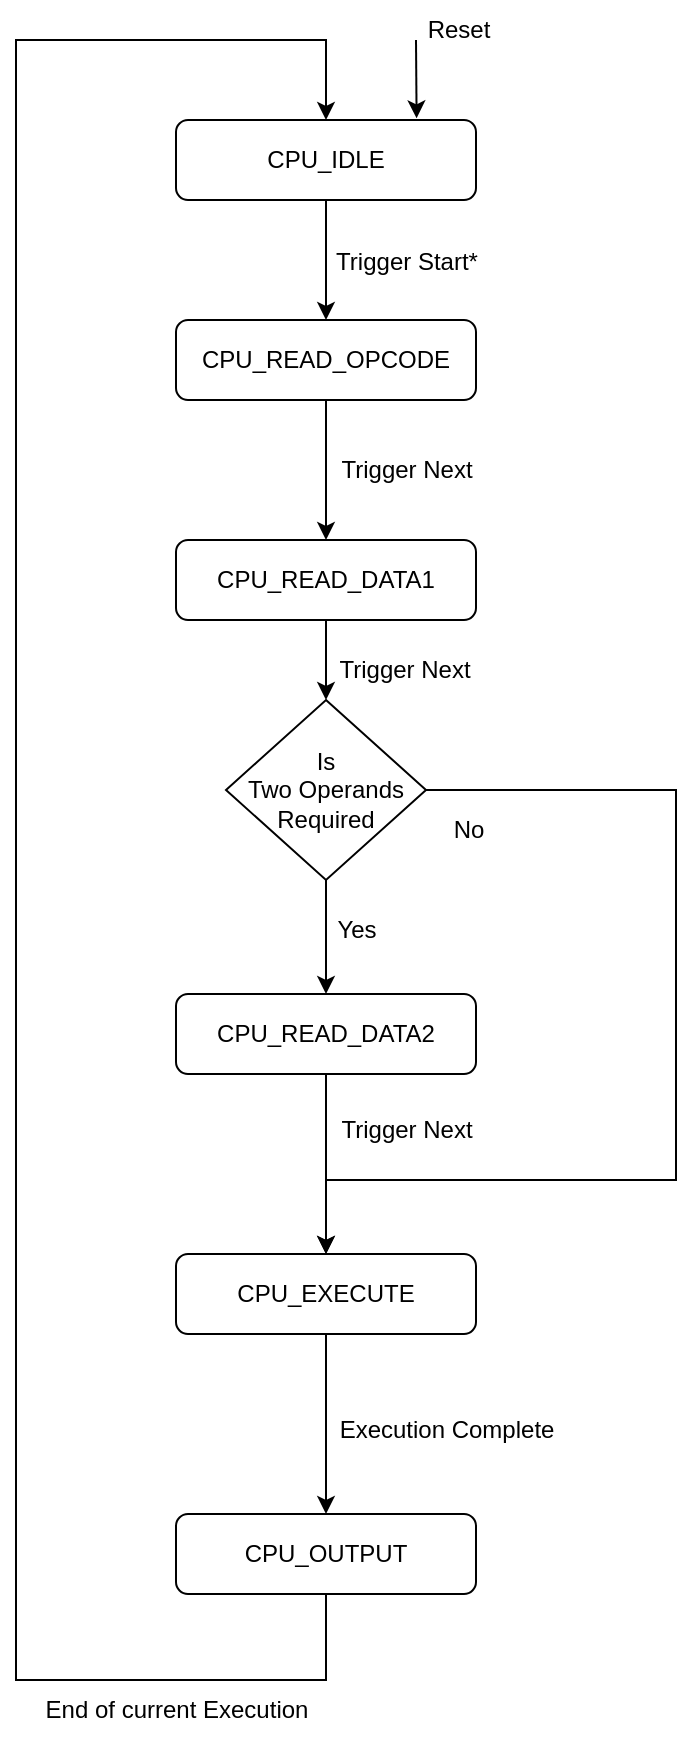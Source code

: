 <mxfile version="20.8.5" type="github" pages="2">
  <diagram id="C5RBs43oDa-KdzZeNtuy" name="Page-1">
    <mxGraphModel dx="538" dy="444" grid="1" gridSize="10" guides="1" tooltips="1" connect="1" arrows="1" fold="1" page="1" pageScale="1" pageWidth="827" pageHeight="1169" math="0" shadow="0">
      <root>
        <mxCell id="WIyWlLk6GJQsqaUBKTNV-0" />
        <mxCell id="WIyWlLk6GJQsqaUBKTNV-1" parent="WIyWlLk6GJQsqaUBKTNV-0" />
        <mxCell id="YdvMjXxeVkzUbPn5aH6Y-5" style="edgeStyle=orthogonalEdgeStyle;rounded=0;orthogonalLoop=1;jettySize=auto;html=1;exitX=0.5;exitY=1;exitDx=0;exitDy=0;entryX=0.5;entryY=0;entryDx=0;entryDy=0;" parent="WIyWlLk6GJQsqaUBKTNV-1" source="WIyWlLk6GJQsqaUBKTNV-3" target="WIyWlLk6GJQsqaUBKTNV-7" edge="1">
          <mxGeometry relative="1" as="geometry" />
        </mxCell>
        <mxCell id="WIyWlLk6GJQsqaUBKTNV-3" value="CPU_IDLE" style="rounded=1;whiteSpace=wrap;html=1;fontSize=12;glass=0;strokeWidth=1;shadow=0;" parent="WIyWlLk6GJQsqaUBKTNV-1" vertex="1">
          <mxGeometry x="160" y="80" width="150" height="40" as="geometry" />
        </mxCell>
        <mxCell id="YdvMjXxeVkzUbPn5aH6Y-7" style="edgeStyle=orthogonalEdgeStyle;rounded=0;orthogonalLoop=1;jettySize=auto;html=1;exitX=0.5;exitY=1;exitDx=0;exitDy=0;entryX=0.5;entryY=0;entryDx=0;entryDy=0;" parent="WIyWlLk6GJQsqaUBKTNV-1" source="WIyWlLk6GJQsqaUBKTNV-7" target="YdvMjXxeVkzUbPn5aH6Y-0" edge="1">
          <mxGeometry relative="1" as="geometry" />
        </mxCell>
        <mxCell id="WIyWlLk6GJQsqaUBKTNV-7" value="CPU_READ_OPCODE" style="rounded=1;whiteSpace=wrap;html=1;fontSize=12;glass=0;strokeWidth=1;shadow=0;" parent="WIyWlLk6GJQsqaUBKTNV-1" vertex="1">
          <mxGeometry x="160" y="180" width="150" height="40" as="geometry" />
        </mxCell>
        <mxCell id="YdvMjXxeVkzUbPn5aH6Y-11" style="edgeStyle=orthogonalEdgeStyle;rounded=0;orthogonalLoop=1;jettySize=auto;html=1;exitX=0.5;exitY=1;exitDx=0;exitDy=0;" parent="WIyWlLk6GJQsqaUBKTNV-1" source="YdvMjXxeVkzUbPn5aH6Y-0" target="YdvMjXxeVkzUbPn5aH6Y-10" edge="1">
          <mxGeometry relative="1" as="geometry" />
        </mxCell>
        <mxCell id="YdvMjXxeVkzUbPn5aH6Y-0" value="CPU_READ_DATA1" style="rounded=1;whiteSpace=wrap;html=1;fontSize=12;glass=0;strokeWidth=1;shadow=0;" parent="WIyWlLk6GJQsqaUBKTNV-1" vertex="1">
          <mxGeometry x="160" y="290" width="150" height="40" as="geometry" />
        </mxCell>
        <mxCell id="YdvMjXxeVkzUbPn5aH6Y-19" style="edgeStyle=orthogonalEdgeStyle;rounded=0;orthogonalLoop=1;jettySize=auto;html=1;exitX=0.5;exitY=1;exitDx=0;exitDy=0;entryX=0.5;entryY=0;entryDx=0;entryDy=0;" parent="WIyWlLk6GJQsqaUBKTNV-1" source="YdvMjXxeVkzUbPn5aH6Y-1" target="YdvMjXxeVkzUbPn5aH6Y-2" edge="1">
          <mxGeometry relative="1" as="geometry" />
        </mxCell>
        <mxCell id="YdvMjXxeVkzUbPn5aH6Y-1" value="CPU_READ_DATA2" style="rounded=1;whiteSpace=wrap;html=1;fontSize=12;glass=0;strokeWidth=1;shadow=0;" parent="WIyWlLk6GJQsqaUBKTNV-1" vertex="1">
          <mxGeometry x="160" y="517" width="150" height="40" as="geometry" />
        </mxCell>
        <mxCell id="YdvMjXxeVkzUbPn5aH6Y-22" style="edgeStyle=orthogonalEdgeStyle;rounded=0;orthogonalLoop=1;jettySize=auto;html=1;exitX=0.5;exitY=1;exitDx=0;exitDy=0;entryX=0.5;entryY=0;entryDx=0;entryDy=0;" parent="WIyWlLk6GJQsqaUBKTNV-1" source="YdvMjXxeVkzUbPn5aH6Y-2" target="YdvMjXxeVkzUbPn5aH6Y-3" edge="1">
          <mxGeometry relative="1" as="geometry" />
        </mxCell>
        <mxCell id="YdvMjXxeVkzUbPn5aH6Y-2" value="CPU_EXECUTE" style="rounded=1;whiteSpace=wrap;html=1;fontSize=12;glass=0;strokeWidth=1;shadow=0;" parent="WIyWlLk6GJQsqaUBKTNV-1" vertex="1">
          <mxGeometry x="160" y="647" width="150" height="40" as="geometry" />
        </mxCell>
        <mxCell id="YdvMjXxeVkzUbPn5aH6Y-4" style="edgeStyle=orthogonalEdgeStyle;rounded=0;orthogonalLoop=1;jettySize=auto;html=1;exitX=0.5;exitY=1;exitDx=0;exitDy=0;entryX=0.5;entryY=0;entryDx=0;entryDy=0;" parent="WIyWlLk6GJQsqaUBKTNV-1" source="YdvMjXxeVkzUbPn5aH6Y-3" target="WIyWlLk6GJQsqaUBKTNV-3" edge="1">
          <mxGeometry relative="1" as="geometry">
            <Array as="points">
              <mxPoint x="235" y="860" />
              <mxPoint x="80" y="860" />
              <mxPoint x="80" y="40" />
              <mxPoint x="235" y="40" />
            </Array>
          </mxGeometry>
        </mxCell>
        <mxCell id="YdvMjXxeVkzUbPn5aH6Y-3" value="CPU_OUTPUT" style="rounded=1;whiteSpace=wrap;html=1;fontSize=12;glass=0;strokeWidth=1;shadow=0;" parent="WIyWlLk6GJQsqaUBKTNV-1" vertex="1">
          <mxGeometry x="160" y="777" width="150" height="40" as="geometry" />
        </mxCell>
        <mxCell id="YdvMjXxeVkzUbPn5aH6Y-6" value="Trigger Start*" style="text;html=1;align=center;verticalAlign=middle;resizable=0;points=[];autosize=1;strokeColor=none;fillColor=none;" parent="WIyWlLk6GJQsqaUBKTNV-1" vertex="1">
          <mxGeometry x="230" y="136" width="90" height="30" as="geometry" />
        </mxCell>
        <mxCell id="YdvMjXxeVkzUbPn5aH6Y-8" value="Trigger Next" style="text;html=1;align=center;verticalAlign=middle;resizable=0;points=[];autosize=1;strokeColor=none;fillColor=none;" parent="WIyWlLk6GJQsqaUBKTNV-1" vertex="1">
          <mxGeometry x="230" y="240" width="90" height="30" as="geometry" />
        </mxCell>
        <mxCell id="YdvMjXxeVkzUbPn5aH6Y-13" style="edgeStyle=orthogonalEdgeStyle;rounded=0;orthogonalLoop=1;jettySize=auto;html=1;exitX=0.5;exitY=1;exitDx=0;exitDy=0;entryX=0.5;entryY=0;entryDx=0;entryDy=0;" parent="WIyWlLk6GJQsqaUBKTNV-1" source="YdvMjXxeVkzUbPn5aH6Y-10" target="YdvMjXxeVkzUbPn5aH6Y-1" edge="1">
          <mxGeometry relative="1" as="geometry" />
        </mxCell>
        <mxCell id="YdvMjXxeVkzUbPn5aH6Y-17" style="edgeStyle=orthogonalEdgeStyle;rounded=0;orthogonalLoop=1;jettySize=auto;html=1;exitX=1;exitY=0.5;exitDx=0;exitDy=0;entryX=0.5;entryY=0;entryDx=0;entryDy=0;" parent="WIyWlLk6GJQsqaUBKTNV-1" source="YdvMjXxeVkzUbPn5aH6Y-10" target="YdvMjXxeVkzUbPn5aH6Y-2" edge="1">
          <mxGeometry relative="1" as="geometry">
            <Array as="points">
              <mxPoint x="410" y="415" />
              <mxPoint x="410" y="610" />
              <mxPoint x="235" y="610" />
            </Array>
          </mxGeometry>
        </mxCell>
        <mxCell id="YdvMjXxeVkzUbPn5aH6Y-10" value="Is &lt;br&gt;Two Operands Required" style="rhombus;whiteSpace=wrap;html=1;" parent="WIyWlLk6GJQsqaUBKTNV-1" vertex="1">
          <mxGeometry x="185" y="370" width="100" height="90" as="geometry" />
        </mxCell>
        <mxCell id="YdvMjXxeVkzUbPn5aH6Y-12" value="Yes" style="text;html=1;align=center;verticalAlign=middle;resizable=0;points=[];autosize=1;strokeColor=none;fillColor=none;" parent="WIyWlLk6GJQsqaUBKTNV-1" vertex="1">
          <mxGeometry x="230" y="470" width="40" height="30" as="geometry" />
        </mxCell>
        <mxCell id="YdvMjXxeVkzUbPn5aH6Y-15" value="No" style="text;html=1;align=center;verticalAlign=middle;resizable=0;points=[];autosize=1;strokeColor=none;fillColor=none;" parent="WIyWlLk6GJQsqaUBKTNV-1" vertex="1">
          <mxGeometry x="286" y="420" width="40" height="30" as="geometry" />
        </mxCell>
        <mxCell id="YdvMjXxeVkzUbPn5aH6Y-20" value="Trigger Next" style="text;html=1;align=center;verticalAlign=middle;resizable=0;points=[];autosize=1;strokeColor=none;fillColor=none;" parent="WIyWlLk6GJQsqaUBKTNV-1" vertex="1">
          <mxGeometry x="229" y="340" width="90" height="30" as="geometry" />
        </mxCell>
        <mxCell id="YdvMjXxeVkzUbPn5aH6Y-21" value="Trigger Next" style="text;html=1;align=center;verticalAlign=middle;resizable=0;points=[];autosize=1;strokeColor=none;fillColor=none;" parent="WIyWlLk6GJQsqaUBKTNV-1" vertex="1">
          <mxGeometry x="230" y="570" width="90" height="30" as="geometry" />
        </mxCell>
        <mxCell id="YdvMjXxeVkzUbPn5aH6Y-23" value="Execution Complete" style="text;html=1;align=center;verticalAlign=middle;resizable=0;points=[];autosize=1;strokeColor=none;fillColor=none;" parent="WIyWlLk6GJQsqaUBKTNV-1" vertex="1">
          <mxGeometry x="230" y="720" width="130" height="30" as="geometry" />
        </mxCell>
        <mxCell id="YdvMjXxeVkzUbPn5aH6Y-24" value="End of current Execution" style="text;html=1;align=center;verticalAlign=middle;resizable=0;points=[];autosize=1;strokeColor=none;fillColor=none;" parent="WIyWlLk6GJQsqaUBKTNV-1" vertex="1">
          <mxGeometry x="85" y="860" width="150" height="30" as="geometry" />
        </mxCell>
        <mxCell id="YdvMjXxeVkzUbPn5aH6Y-27" value="" style="endArrow=classic;html=1;rounded=0;entryX=0.802;entryY=-0.021;entryDx=0;entryDy=0;entryPerimeter=0;" parent="WIyWlLk6GJQsqaUBKTNV-1" target="WIyWlLk6GJQsqaUBKTNV-3" edge="1">
          <mxGeometry width="50" height="50" relative="1" as="geometry">
            <mxPoint x="280" y="40" as="sourcePoint" />
            <mxPoint x="270" y="50" as="targetPoint" />
          </mxGeometry>
        </mxCell>
        <mxCell id="YdvMjXxeVkzUbPn5aH6Y-28" value="Reset" style="text;html=1;align=center;verticalAlign=middle;resizable=0;points=[];autosize=1;strokeColor=none;fillColor=none;" parent="WIyWlLk6GJQsqaUBKTNV-1" vertex="1">
          <mxGeometry x="276" y="20" width="50" height="30" as="geometry" />
        </mxCell>
      </root>
    </mxGraphModel>
  </diagram>
  <diagram id="NMD2CmaUx876IDyroWMR" name="Simple Model">
    <mxGraphModel dx="1886" dy="397" grid="1" gridSize="10" guides="1" tooltips="1" connect="1" arrows="1" fold="1" page="1" pageScale="1" pageWidth="850" pageHeight="1100" math="0" shadow="0">
      <root>
        <mxCell id="0" />
        <mxCell id="1" parent="0" />
        <mxCell id="RXh1KM1tpKAd5CtE4--j-6" style="edgeStyle=orthogonalEdgeStyle;rounded=0;orthogonalLoop=1;jettySize=auto;html=1;exitX=0.75;exitY=1;exitDx=0;exitDy=0;entryX=0.75;entryY=0;entryDx=0;entryDy=0;" edge="1" parent="1" source="RXh1KM1tpKAd5CtE4--j-1" target="RXh1KM1tpKAd5CtE4--j-3">
          <mxGeometry relative="1" as="geometry" />
        </mxCell>
        <mxCell id="RXh1KM1tpKAd5CtE4--j-7" style="edgeStyle=orthogonalEdgeStyle;rounded=0;orthogonalLoop=1;jettySize=auto;html=1;exitX=0.25;exitY=1;exitDx=0;exitDy=0;entryX=0.25;entryY=0;entryDx=0;entryDy=0;" edge="1" parent="1" source="RXh1KM1tpKAd5CtE4--j-1" target="RXh1KM1tpKAd5CtE4--j-3">
          <mxGeometry relative="1" as="geometry" />
        </mxCell>
        <mxCell id="RXh1KM1tpKAd5CtE4--j-10" style="edgeStyle=orthogonalEdgeStyle;rounded=0;orthogonalLoop=1;jettySize=auto;html=1;exitX=1;exitY=0.25;exitDx=0;exitDy=0;entryX=-0.013;entryY=0.632;entryDx=0;entryDy=0;entryPerimeter=0;" edge="1" parent="1" source="RXh1KM1tpKAd5CtE4--j-1" target="RXh1KM1tpKAd5CtE4--j-2">
          <mxGeometry relative="1" as="geometry">
            <Array as="points">
              <mxPoint x="210" y="145" />
              <mxPoint x="338" y="145" />
            </Array>
          </mxGeometry>
        </mxCell>
        <mxCell id="RXh1KM1tpKAd5CtE4--j-1" value="CPU" style="rounded=0;whiteSpace=wrap;html=1;" vertex="1" parent="1">
          <mxGeometry x="90" y="70" width="120" height="120" as="geometry" />
        </mxCell>
        <mxCell id="RXh1KM1tpKAd5CtE4--j-12" style="edgeStyle=orthogonalEdgeStyle;rounded=0;orthogonalLoop=1;jettySize=auto;html=1;exitX=0;exitY=0.75;exitDx=0;exitDy=0;entryX=1;entryY=0.75;entryDx=0;entryDy=0;" edge="1" parent="1" source="RXh1KM1tpKAd5CtE4--j-2" target="RXh1KM1tpKAd5CtE4--j-1">
          <mxGeometry relative="1" as="geometry" />
        </mxCell>
        <mxCell id="RXh1KM1tpKAd5CtE4--j-2" value="ALU" style="rounded=0;whiteSpace=wrap;html=1;" vertex="1" parent="1">
          <mxGeometry x="340" y="70" width="120" height="120" as="geometry" />
        </mxCell>
        <mxCell id="RXh1KM1tpKAd5CtE4--j-4" style="edgeStyle=orthogonalEdgeStyle;rounded=0;orthogonalLoop=1;jettySize=auto;html=1;" edge="1" parent="1" source="RXh1KM1tpKAd5CtE4--j-3">
          <mxGeometry relative="1" as="geometry">
            <mxPoint x="150" y="420" as="targetPoint" />
          </mxGeometry>
        </mxCell>
        <mxCell id="RXh1KM1tpKAd5CtE4--j-3" value="Output" style="rounded=0;whiteSpace=wrap;html=1;" vertex="1" parent="1">
          <mxGeometry x="90" y="270" width="120" height="60" as="geometry" />
        </mxCell>
        <mxCell id="RXh1KM1tpKAd5CtE4--j-5" value="Output_Signal" style="text;html=1;align=center;verticalAlign=middle;resizable=0;points=[];autosize=1;strokeColor=none;fillColor=none;" vertex="1" parent="1">
          <mxGeometry x="140" y="385" width="100" height="30" as="geometry" />
        </mxCell>
        <mxCell id="RXh1KM1tpKAd5CtE4--j-8" value="CPU_regA" style="text;html=1;align=center;verticalAlign=middle;resizable=0;points=[];autosize=1;strokeColor=none;fillColor=none;" vertex="1" parent="1">
          <mxGeometry x="175" y="220" width="80" height="30" as="geometry" />
        </mxCell>
        <mxCell id="RXh1KM1tpKAd5CtE4--j-9" value="CPU_cntrlOutput" style="text;html=1;align=center;verticalAlign=middle;resizable=0;points=[];autosize=1;strokeColor=none;fillColor=none;" vertex="1" parent="1">
          <mxGeometry x="10" y="215" width="110" height="30" as="geometry" />
        </mxCell>
        <mxCell id="RXh1KM1tpKAd5CtE4--j-11" value="CPU_cntrlALU" style="text;html=1;align=center;verticalAlign=middle;resizable=0;points=[];autosize=1;strokeColor=none;fillColor=none;" vertex="1" parent="1">
          <mxGeometry x="215" y="115" width="100" height="30" as="geometry" />
        </mxCell>
        <mxCell id="RXh1KM1tpKAd5CtE4--j-13" value="ALU_acc" style="text;html=1;align=center;verticalAlign=middle;resizable=0;points=[];autosize=1;strokeColor=none;fillColor=none;" vertex="1" parent="1">
          <mxGeometry x="230" y="160" width="70" height="30" as="geometry" />
        </mxCell>
        <mxCell id="RXh1KM1tpKAd5CtE4--j-21" value="" style="endArrow=classic;html=1;rounded=0;entryX=0.003;entryY=0.206;entryDx=0;entryDy=0;entryPerimeter=0;" edge="1" parent="1">
          <mxGeometry width="50" height="50" relative="1" as="geometry">
            <mxPoint x="20" y="165.0" as="sourcePoint" />
            <mxPoint x="90.36" y="164.72" as="targetPoint" />
          </mxGeometry>
        </mxCell>
        <mxCell id="RXh1KM1tpKAd5CtE4--j-22" value="CPU_btnNext" style="text;html=1;align=center;verticalAlign=middle;resizable=0;points=[];autosize=1;strokeColor=none;fillColor=none;" vertex="1" parent="1">
          <mxGeometry x="-5" y="140" width="100" height="30" as="geometry" />
        </mxCell>
      </root>
    </mxGraphModel>
  </diagram>
</mxfile>
